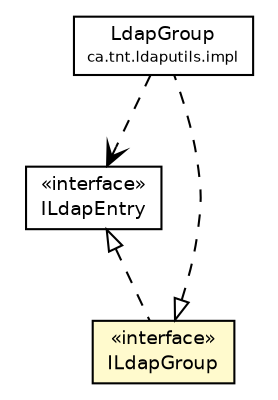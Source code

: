 #!/usr/local/bin/dot
#
# Class diagram 
# Generated by UmlGraph version 4.6 (http://www.spinellis.gr/sw/umlgraph)
#

digraph G {
	edge [fontname="Helvetica",fontsize=10,labelfontname="Helvetica",labelfontsize=10];
	node [fontname="Helvetica",fontsize=10,shape=plaintext];
	// ca.tnt.ldaputils.impl.LdapGroup
	c447 [label=<<table border="0" cellborder="1" cellspacing="0" cellpadding="2" port="p" href="./impl/LdapGroup.html">
		<tr><td><table border="0" cellspacing="0" cellpadding="1">
			<tr><td> LdapGroup </td></tr>
			<tr><td><font point-size="7.0"> ca.tnt.ldaputils.impl </font></td></tr>
		</table></td></tr>
		</table>>, fontname="Helvetica", fontcolor="black", fontsize=9.0];
	// ca.tnt.ldaputils.ILdapEntry
	c448 [label=<<table border="0" cellborder="1" cellspacing="0" cellpadding="2" port="p" href="./ILdapEntry.html">
		<tr><td><table border="0" cellspacing="0" cellpadding="1">
			<tr><td> &laquo;interface&raquo; </td></tr>
			<tr><td> ILdapEntry </td></tr>
		</table></td></tr>
		</table>>, fontname="Helvetica", fontcolor="black", fontsize=9.0];
	// ca.tnt.ldaputils.ILdapGroup
	c454 [label=<<table border="0" cellborder="1" cellspacing="0" cellpadding="2" port="p" bgcolor="lemonChiffon" href="./ILdapGroup.html">
		<tr><td><table border="0" cellspacing="0" cellpadding="1">
			<tr><td> &laquo;interface&raquo; </td></tr>
			<tr><td> ILdapGroup </td></tr>
		</table></td></tr>
		</table>>, fontname="Helvetica", fontcolor="black", fontsize=9.0];
	//ca.tnt.ldaputils.impl.LdapGroup implements ca.tnt.ldaputils.ILdapGroup
	c454:p -> c447:p [dir=back,arrowtail=empty,style=dashed];
	//ca.tnt.ldaputils.ILdapGroup implements ca.tnt.ldaputils.ILdapEntry
	c448:p -> c454:p [dir=back,arrowtail=empty,style=dashed];
	// ca.tnt.ldaputils.impl.LdapGroup DEPEND ca.tnt.ldaputils.ILdapEntry
	c447:p -> c448:p [taillabel="", label="", headlabel="", fontname="Helvetica", fontcolor="black", fontsize=10.0, color="black", arrowhead=open, style=dashed];
}

